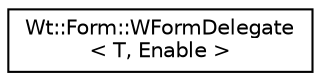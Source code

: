 digraph "Graphical Class Hierarchy"
{
 // LATEX_PDF_SIZE
  edge [fontname="Helvetica",fontsize="10",labelfontname="Helvetica",labelfontsize="10"];
  node [fontname="Helvetica",fontsize="10",shape=record];
  rankdir="LR";
  Node0 [label="Wt::Form::WFormDelegate\l\< T, Enable \>",height=0.2,width=0.4,color="black", fillcolor="white", style="filled",URL="$classWt_1_1Form_1_1WFormDelegate.html",tooltip=" "];
}
